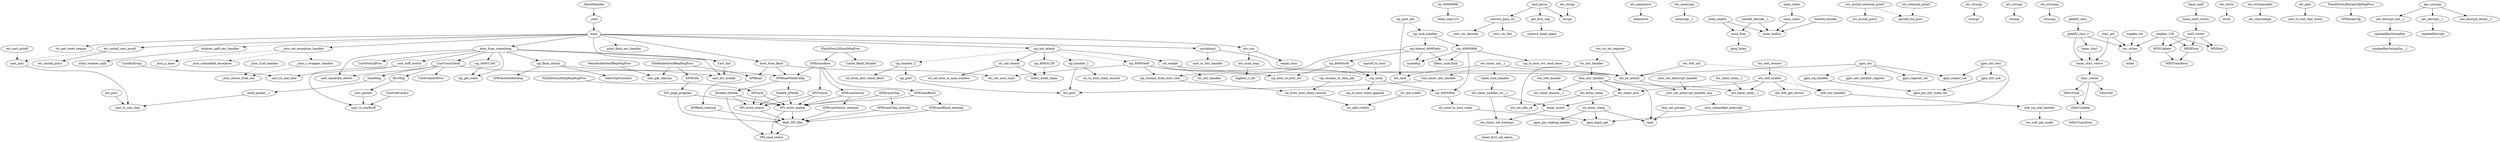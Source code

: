 digraph G {
_ResetHandler -> _start
_start -> main
_xtos_set_exception_handler -> _xtos_c_wrapper_handler [style=dashed]
_xtos_set_exception_handler -> _xtos_p_none [style=dashed]
_xtos_set_exception_handler -> _xtos_unhandled_exception [style=dashed]
_xtos_l1int_handler -> _xtos_return_from_exc [style=dashed]
_xtos_c_wrapper_handler -> _xtos_return_from_exc [style=dashed]
loc_40000698 -> xthal_copy123
cmd_parse -> convert_para_str
cmd_parse -> get_first_seg
cmd_parse -> strcpy
get_first_seg -> remove_head_space
convert_para_str -> conv_str_decimal
convert_para_str -> conv_str_hex
ets_run -> empty_func
ets_run -> ets_main_loop
ets_main_loop -> highest_1_bit
ets_isr_attach -> _xtos_set_interrupt_handler_arg
main -> Uart_Init
main -> _xtos_set_exception_handler
main -> boot_from_flash
main -> boot_from_something
main -> ets_install_uart_printf
main -> ets_run
main -> rtc_get_reset_reason
main -> sip_init_attach
main -> uartAttach
main -> print_fatal_exc_handler [style=dashed]
main -> window_spill_exc_handler [style=dashed]
sip_40001160 -> sip_get_state
boot_from_something -> UartConnCheck
boot_from_something -> UartDwnLdProc
boot_from_something -> Uart_Init
boot_from_something -> sip_40001160
boot_from_something -> sip_get_state
boot_from_something -> spi_flash_attach
boot_from_something -> uart_baudrate_detect
boot_from_something -> uart_buff_switch
boot_from_something -> uart_div_modify
boot_from_flash -> SPIRead
boot_from_flash -> SPIReadModeCnfig
boot_from_flash -> ets_set_user_start
window_spill_exc_handler -> xthal_window_spill
ets_memmove -> memmove
ets_memcmp -> memcmp__1
mem_free -> plug_holes
mem_calloc -> mem_malloc
mem_zalloc -> mem_calloc
mem_realloc -> mem_free
mem_realloc -> mem_malloc
eprintf_to_host -> sip_send
uart_putc -> uart_tx_one_char
ets_install_uart_printf -> ets_install_putc1
ets_install_uart_printf -> uart_putc [style=dashed]
ets_install_external_printf -> ets_install_putc2
ets_install_external_printf -> eprintf_buf_putc [style=dashed]
ets_uart_printf -> uart_putc [style=dashed]
ets_external_printf -> eprintf_buf_putc [style=dashed]
dtm_set_params -> rand
ets_enter_sleep -> ets_set_idle_cb
ets_enter_sleep -> rtc_enter_sleep [style=dashed]
dtm_intr_handler -> ets_timer_arm
dtm_intr_handler -> ets_timer_disarm__1
dtm_intr_handler -> ets_timer_setfn__1
dtm_intr_handler -> rand
dtm_intr_handler -> ets_enter_sleep [style=dashed]
rtc_enter_sleep -> gpio_input_get
rtc_enter_sleep -> gpio_pin_wakeup_enable
rtc_enter_sleep -> rand
rtc_intr_handler -> dtm_intr_handler
rtc_intr_handler -> ets_set_idle_cb
ets_rtc_int_register -> ets_isr_attach
ets_rtc_int_register -> rtc_intr_handler [style=dashed]
ets_strcpy -> strcpy
ets_strncpy -> strncpy
ets_strcmp -> strcmp
ets_strncmp -> strncmp
ets_strlen -> strlen
ets_strstr -> strstr
ets_str2macaddr -> ets_char2xdigit
ets_getc -> uart_rx_one_char_block
ets_putc -> uart_tx_one_char
ets_timer_set_hwtimer -> timer_frc2_set_alarm
timer_insert -> ets_timer_set_hwtimer
ets_timer_arm -> timer_insert
ets_timer_done__1 -> ets_timer_setfn__1
ets_timer_handler_isr__1 -> ets_timer_set_hwtimer
ets_timer_handler_isr__1 -> timer_insert
rom_timer_intr_handler -> ets_post
timer_task_handler -> ets_timer_handler_isr__1
ets_timer_init__1 -> ets_isr_attach
ets_timer_init__1 -> ets_task
ets_timer_init__1 -> rom_timer_intr_handler [style=dashed]
ets_timer_init__1 -> timer_task_handler [style=dashed]
wdt_irq_real_handler -> ets_wdt_get_mode
wdt_intr_handler -> wdt_irq_real_handler
ets_wdt_enable -> ets_timer_arm
ets_wdt_enable -> ets_timer_setfn__1
ets_wdt_enable -> ets_wdt_get_divisor
ets_wdt_enable -> wdt_intr_handler [style=dashed]
ets_wdt_disable -> ets_timer_disarm__1
ets_wdt_restore -> ets_wdt_enable
ets_wdt_init -> ets_isr_attach
ets_wdt_init -> wdt_intr_handler [style=dashed]
UartConnCheck -> RcvMsg
UartConnCheck -> SendMsg
UartConnCheck -> UartConnectProc
UartConnCheck -> uart_baudrate_detect
UartConnCheck -> uart_div_modify
FlashDwnLdStartMsgProc -> Cache_Read_Disable
FlashDwnLdStartMsgProc -> SPIEraseArea
FilePacketSendReqMsgProc -> SPIRead
FilePacketSendReqMsgProc -> SPIWrite
FilePacketSendReqMsgProc -> calc_pkt_chksum
FlashDwnLdStopReqMsgProc -> SPILock
FlashDwnLdParamCfgMsgProc -> SPIParamCfg
MemPacketSendReqMsgProc -> calc_pkt_chksum
uartAttach -> ets_isr_attach
uartAttach -> uart_rx_intr_handler [style=dashed]
uart_buff_switch -> uart_rx_one_char
uart_buff_switch -> uart_rx_readbuff
Uart_Init -> uart_div_modify
UartRxString -> uart_rx_one_char
send_packet__1 -> uart_tx_one_char
SendMsg -> send_packet__1
recv_packet -> uart_rx_readbuff
RcvMsg -> recv_packet
UartGetCmdLn -> uart_rx_readbuff
SPIEraseChip_internal -> Wait_SPI_Idle
SPIEraseSector_internal -> Wait_SPI_Idle
SPIEraseBlock_internal -> Wait_SPI_Idle
SPI_page_program -> SPI_write_enable
SPI_page_program -> Wait_SPI_Idle
SPIRead_internal -> Wait_SPI_Idle
SPI_write_status -> Wait_SPI_Idle
SPI_write_enable -> SPI_read_status
SPI_write_enable -> Wait_SPI_Idle
Wait_SPI_Idle -> SPI_read_status
Enable_QMode -> SPI_write_enable
Enable_QMode -> SPI_write_status
Disable_QMode -> SPI_read_status
Disable_QMode -> SPI_write_enable
Disable_QMode -> SPI_write_status
spi_flash_attach -> SPIFlashModeSetup
spi_flash_attach -> SPIReadModeCnfig
spi_flash_attach -> SelectSpiFunction
SPIUnlock -> SPI_write_enable
SPIUnlock -> SPI_write_status
SPILock -> SPI_write_enable
SPILock -> SPI_write_status
SPIReadModeCnfig -> Disable_QMode
SPIReadModeCnfig -> Enable_QMode
SPIEraseChip -> SPIEraseChip_internal
SPIEraseChip -> SPI_write_enable
SPIEraseBlock -> SPIEraseBlock_internal
SPIEraseBlock -> SPI_write_enable
SPIEraseSector -> SPIEraseSector_internal
SPIEraseSector -> SPI_write_enable
SPIWrite -> SPI_page_program
SPIRead -> SPIRead_internal
SPIEraseArea -> SPIEraseBlock
SPIEraseArea -> SPIEraseSector
SPIEraseArea -> SPIReadModeCnfig
SPIEraseArea -> SPIUnlock
gpio_init -> ets_isr_attach
gpio_init -> gpio_intr_handler_register
gpio_init -> gpio_output_set
gpio_init -> gpio_register_set
gpio_init -> gpio_irq_handler [style=dashed]
gpio_intr_ack -> gpio_pin_intr_state_set
gpio_irq_handler -> gpio_pin_intr_state_set
gpio_intr_test -> gpio_input_get
gpio_intr_test -> gpio_intr_ack
gpio_intr_test -> gpio_output_set
sip_post -> ets_post
sip_40005138 -> lldesc_build_chain
sip_reclaim_tx_data_pkt -> slc_from_host_chain_recycle
sip_reclaim_from_host_cmd -> slc_from_host_chain_recycle
sip_handler_1 -> ets_post
sip_handler_1 -> slc_to_host_chain_recycle
sip_handler_2 -> sip_post
sip_handler_2 -> slc_from_host_chain_fetch
sip_400054d0 -> ets_set_user_start
sip_400054d0 -> sip_alloc_to_host_evt
sip_400054d0 -> sip_reclaim_from_host_cmd
sip_400054d0 -> sip_send
sip_init_attach -> sip_40005138
sip_init_attach -> slc_enable
sip_init_attach -> slc_init_attach
sip_init_attach -> sip_400054d0 [style=dashed]
sip_init_attach -> sip_handler_1 [style=dashed]
sip_init_attach -> sip_handler_2 [style=dashed]
sip_post_init -> ets_task
sip_post_init -> sip_task_handler [style=dashed]
sip_400056ec -> slc_send_to_host_chain
sip_send -> sip_400056ec
sip_send -> sip_to_host_chain_append
sip_400058b8 -> lldesc_num2link
sip_400058b8 -> multofup
sip_400058b8 -> sip_400056ec
sip_400058b8 -> sip_to_host_evt_send_done
sip_hilevel_40005a0c -> lldesc_num2link
sip_hilevel_40005a0c -> multofup
sip_hilevel_40005a0c -> sip_40005c00
sip_hilevel_40005a0c -> sip_reclaim_from_host_cmd
sip_task_handler -> sip_400058b8
sip_task_handler -> sip_hilevel_40005a0c
sip_40005c00 -> sip_alloc_to_host_evt
sip_40005c00 -> sip_send
slc_init_attach -> lldesc_build_chain
slc_init_attach -> slc_set_host_io_max_window
slc_enable -> ets_isr_attach
slc_enable -> slc_intr_handler [style=dashed]
slc_send_to_host_chain -> gpio_input_get
slc_from_host_chain_recycle -> slc_add_credits
slc_init_credit -> slc_add_credits
rijndaelKeySetupDec -> rijndaelKeySetupEnc__1
aes_decrypt_init__1 -> rijndaelKeySetupDec
aes_decrypt__1 -> rijndaelDecrypt
aes_unwrap -> aes_decrypt__1
aes_unwrap -> aes_decrypt_deinit__1
aes_unwrap -> aes_decrypt_init__1
base64_encode -> mem_malloc
base64_decode__1 -> mem_free
base64_decode__1 -> mem_malloc
md5_vector -> MD5Final
md5_vector -> MD5Init
md5_vector -> MD5Update
MD5Update -> MD5Transform
MD5Final -> MD5Transform
hmac_md5_vector -> md5_vector
hmac_md5 -> hmac_md5_vector
sha1_vector -> SHA1Final
sha1_vector -> SHA1Init
sha1_vector -> SHA1Update
SHA1Update -> SHA1Transform
SHA1Final -> SHA1Update
pbkdf2_sha1_f -> ets_strlen
pbkdf2_sha1_f -> hmac_sha1
pbkdf2_sha1_f -> hmac_sha1_vector
pbkdf2_sha1 -> pbkdf2_sha1_f
hmac_sha1_vector -> sha1_vector
hmac_sha1 -> hmac_sha1_vector
sha1_prf -> ets_strlen
sha1_prf -> hmac_sha1_vector
wepkey_64 -> ets_strlen
wepkey_128 -> MD5Final
wepkey_128 -> MD5Init
wepkey_128 -> MD5Update
wepkey_128 -> ets_strlen
_xtos_set_interrupt_handler_arg -> _xtos_unhandled_interrupt [style=dashed]
_xtos_set_interrupt_handler -> _xtos_set_interrupt_handler_arg
}
